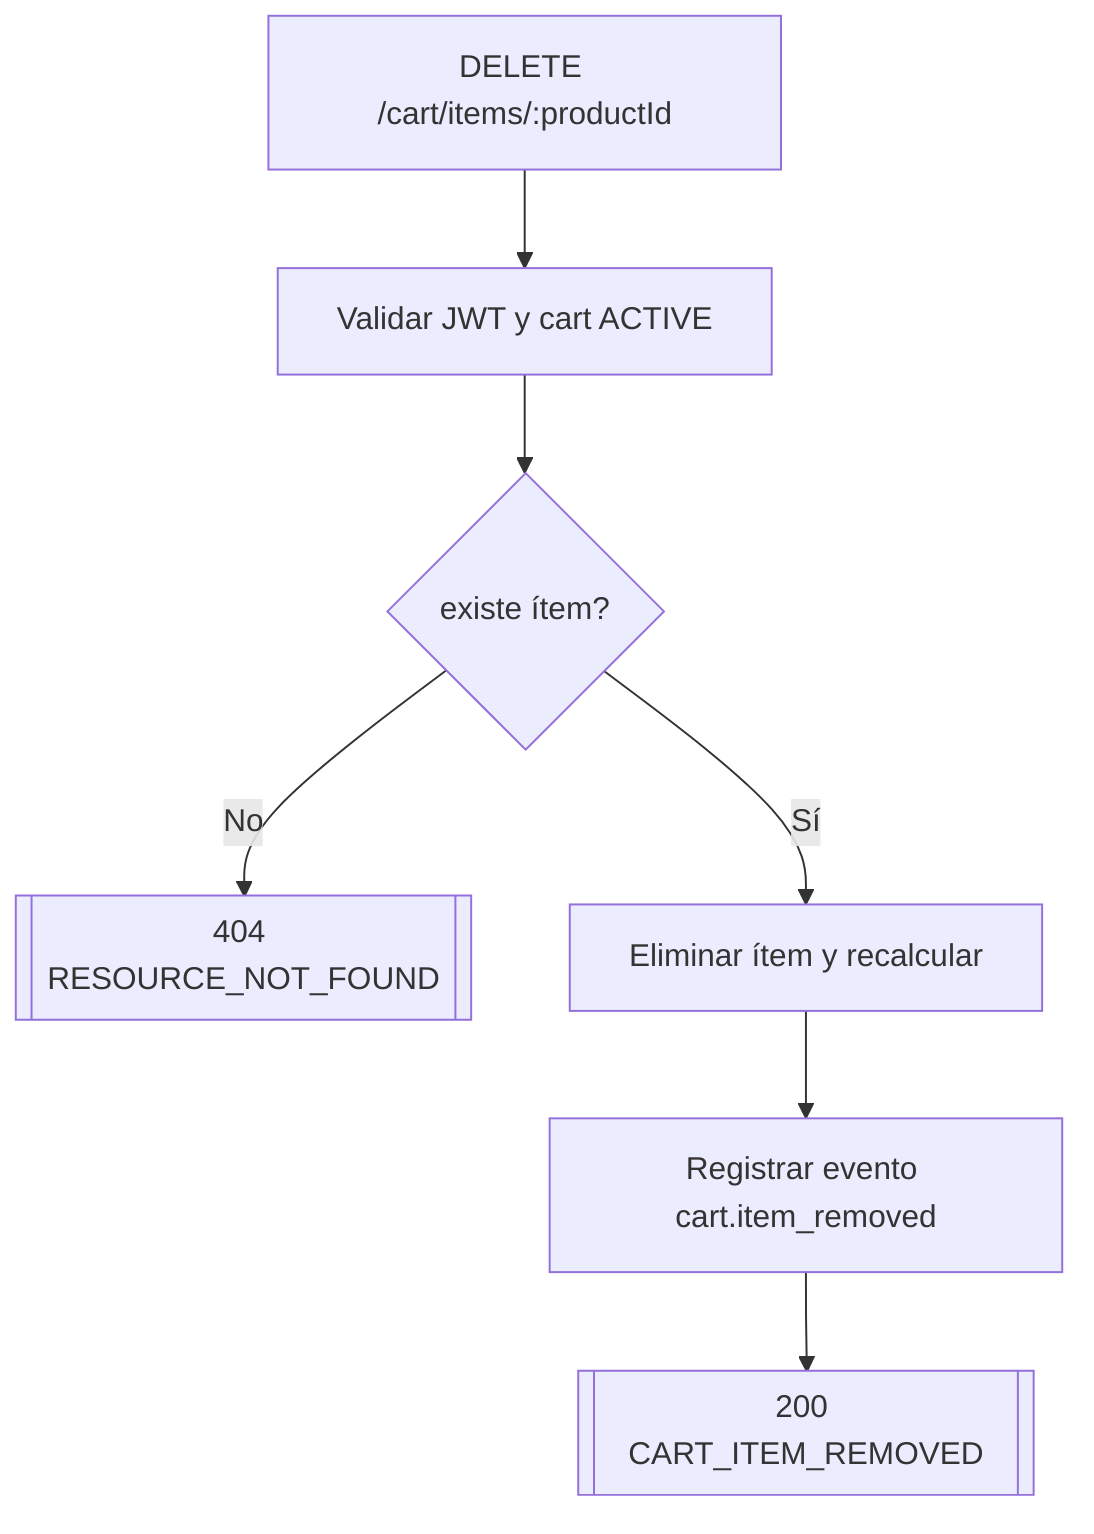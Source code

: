 flowchart TD
  A[DELETE /cart/items/:productId] --> B[Validar JWT y cart ACTIVE]
  B --> C{existe ítem?}
  C -->|No| E[[404 RESOURCE_NOT_FOUND]]
  C -->|Sí| D[Eliminar ítem y recalcular]
  D --> F[Registrar evento cart.item_removed]
  F --> G[[200 CART_ITEM_REMOVED]]